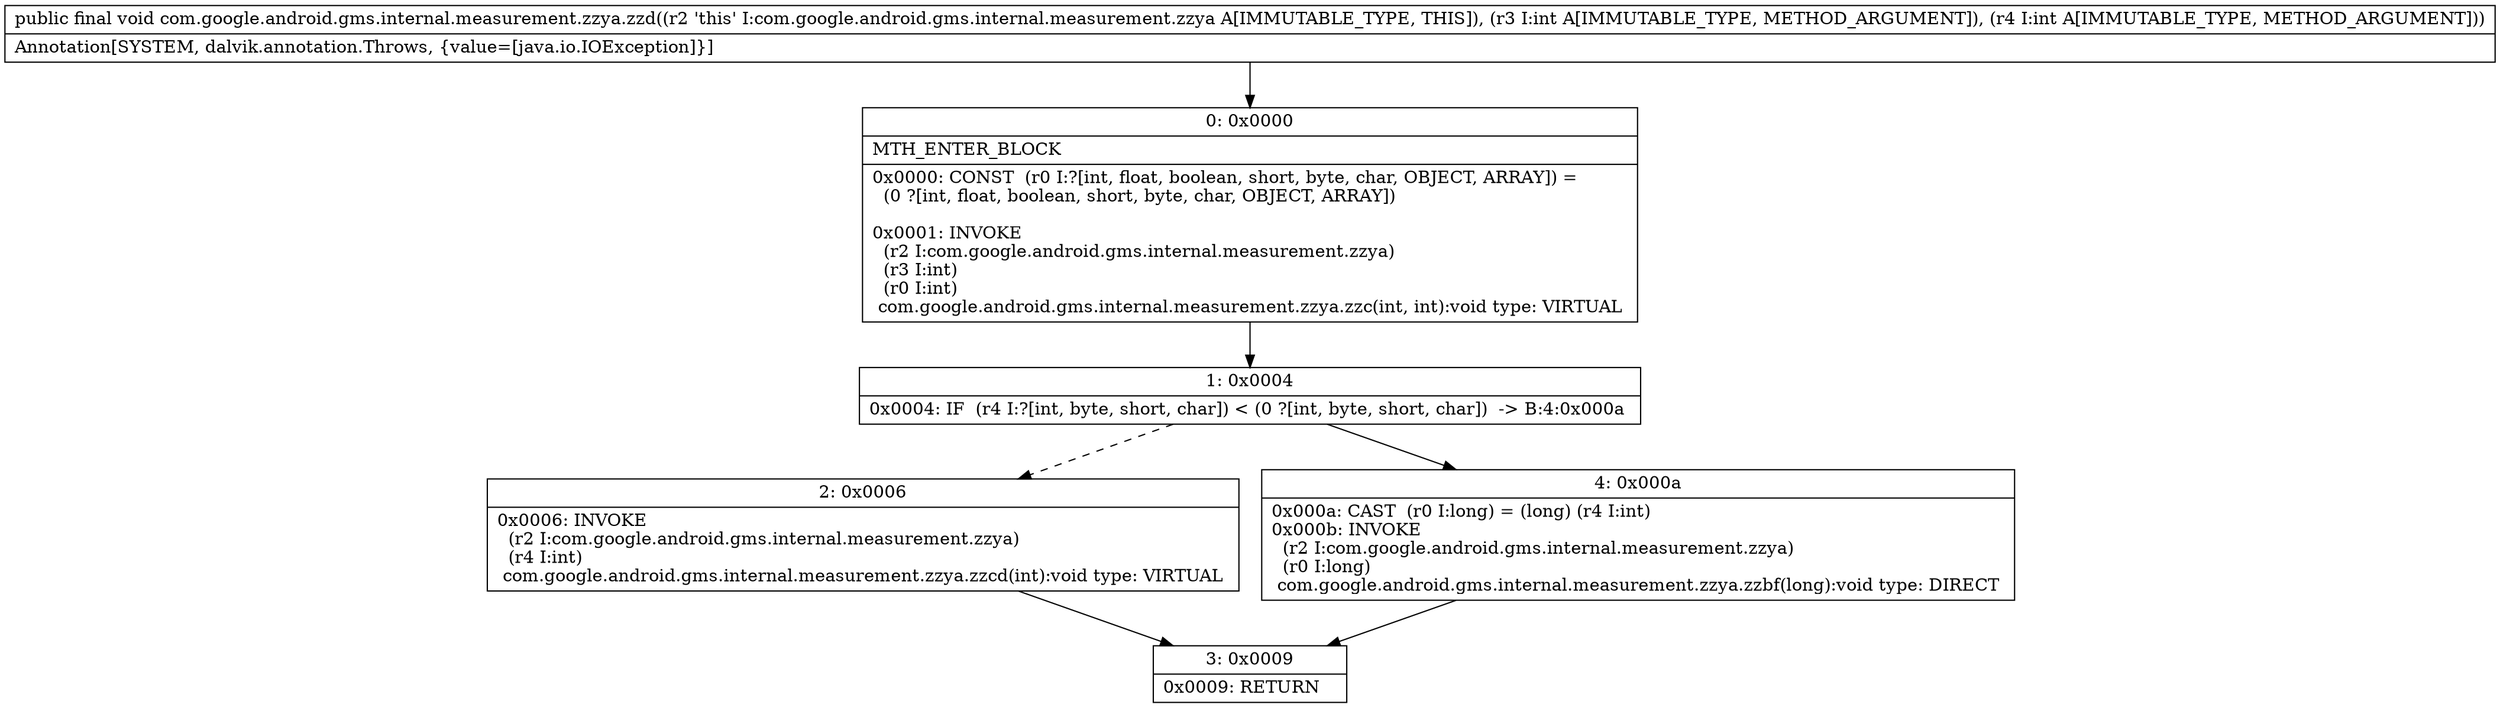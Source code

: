 digraph "CFG forcom.google.android.gms.internal.measurement.zzya.zzd(II)V" {
Node_0 [shape=record,label="{0\:\ 0x0000|MTH_ENTER_BLOCK\l|0x0000: CONST  (r0 I:?[int, float, boolean, short, byte, char, OBJECT, ARRAY]) = \l  (0 ?[int, float, boolean, short, byte, char, OBJECT, ARRAY])\l \l0x0001: INVOKE  \l  (r2 I:com.google.android.gms.internal.measurement.zzya)\l  (r3 I:int)\l  (r0 I:int)\l com.google.android.gms.internal.measurement.zzya.zzc(int, int):void type: VIRTUAL \l}"];
Node_1 [shape=record,label="{1\:\ 0x0004|0x0004: IF  (r4 I:?[int, byte, short, char]) \< (0 ?[int, byte, short, char])  \-\> B:4:0x000a \l}"];
Node_2 [shape=record,label="{2\:\ 0x0006|0x0006: INVOKE  \l  (r2 I:com.google.android.gms.internal.measurement.zzya)\l  (r4 I:int)\l com.google.android.gms.internal.measurement.zzya.zzcd(int):void type: VIRTUAL \l}"];
Node_3 [shape=record,label="{3\:\ 0x0009|0x0009: RETURN   \l}"];
Node_4 [shape=record,label="{4\:\ 0x000a|0x000a: CAST  (r0 I:long) = (long) (r4 I:int) \l0x000b: INVOKE  \l  (r2 I:com.google.android.gms.internal.measurement.zzya)\l  (r0 I:long)\l com.google.android.gms.internal.measurement.zzya.zzbf(long):void type: DIRECT \l}"];
MethodNode[shape=record,label="{public final void com.google.android.gms.internal.measurement.zzya.zzd((r2 'this' I:com.google.android.gms.internal.measurement.zzya A[IMMUTABLE_TYPE, THIS]), (r3 I:int A[IMMUTABLE_TYPE, METHOD_ARGUMENT]), (r4 I:int A[IMMUTABLE_TYPE, METHOD_ARGUMENT]))  | Annotation[SYSTEM, dalvik.annotation.Throws, \{value=[java.io.IOException]\}]\l}"];
MethodNode -> Node_0;
Node_0 -> Node_1;
Node_1 -> Node_2[style=dashed];
Node_1 -> Node_4;
Node_2 -> Node_3;
Node_4 -> Node_3;
}

